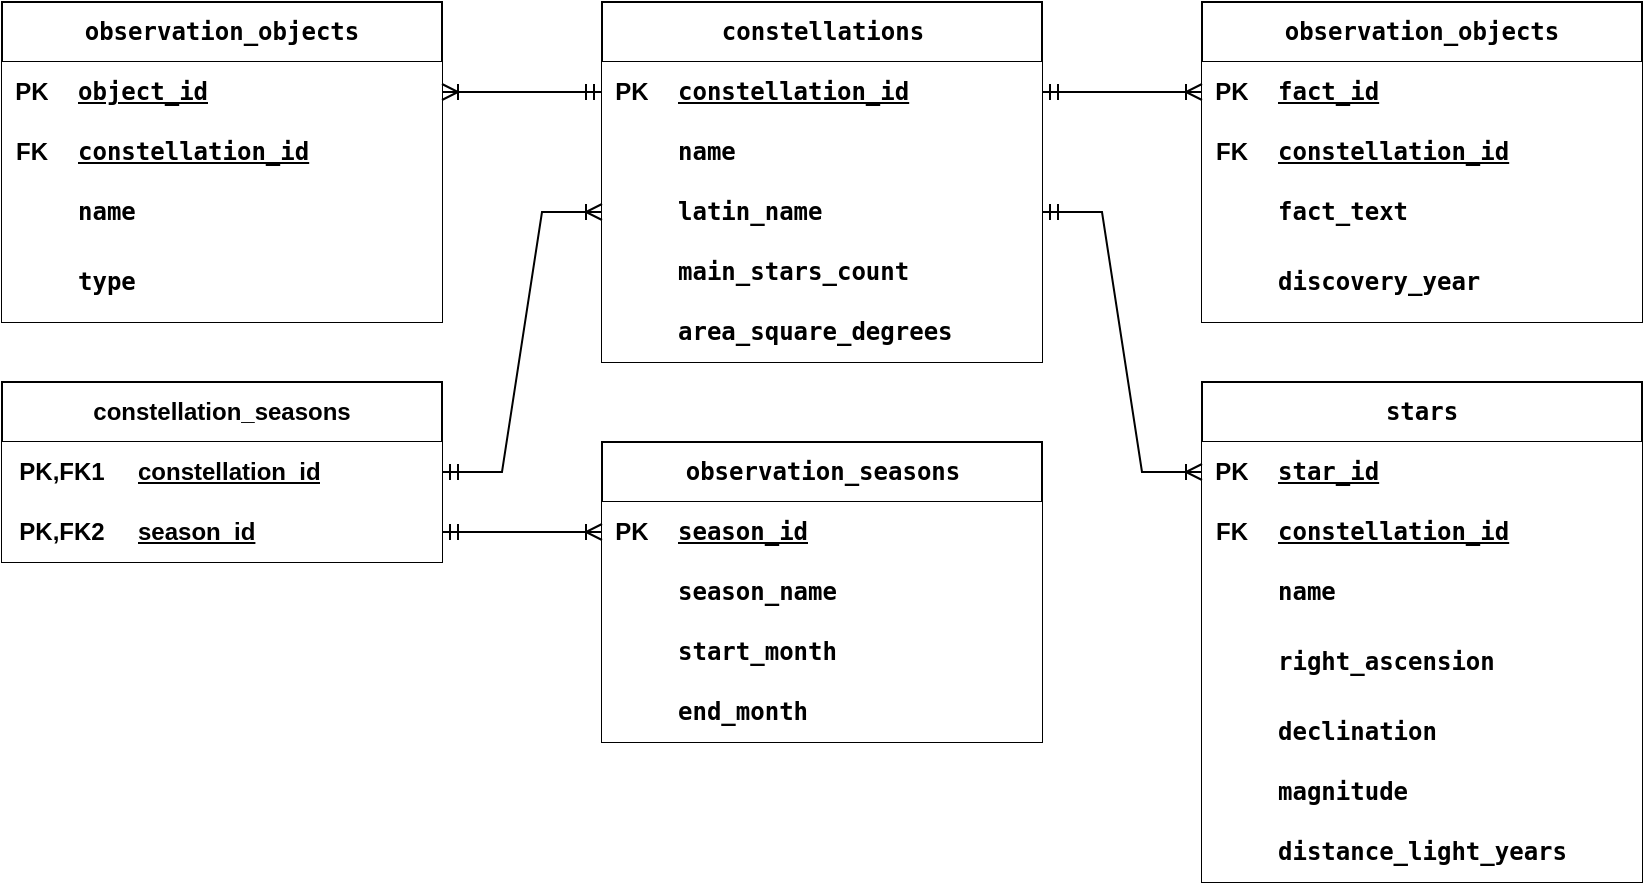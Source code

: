 <mxfile version="25.0.2">
  <diagram name="Page-1" id="e56a1550-8fbb-45ad-956c-1786394a9013">
    <mxGraphModel dx="1434" dy="838" grid="1" gridSize="10" guides="1" tooltips="1" connect="1" arrows="1" fold="1" page="1" pageScale="1" pageWidth="1100" pageHeight="850" background="none" math="0" shadow="0">
      <root>
        <mxCell id="0" />
        <mxCell id="1" parent="0" />
        <mxCell id="c5wTRQP2mwHJQOlE9AB8-1" value="&lt;code&gt;constellations&lt;/code&gt;" style="shape=table;startSize=30;container=1;collapsible=1;childLayout=tableLayout;fixedRows=1;rowLines=0;fontStyle=1;align=center;resizeLast=1;html=1;strokeWidth=1;" parent="1" vertex="1">
          <mxGeometry x="520" y="30" width="220" height="180" as="geometry">
            <mxRectangle x="460" y="390" width="70" height="30" as="alternateBounds" />
          </mxGeometry>
        </mxCell>
        <mxCell id="c5wTRQP2mwHJQOlE9AB8-2" value="" style="shape=tableRow;horizontal=0;startSize=0;swimlaneHead=0;swimlaneBody=0;fillColor=none;collapsible=0;dropTarget=0;points=[[0,0.5],[1,0.5]];portConstraint=eastwest;top=0;left=0;right=0;bottom=1;" parent="c5wTRQP2mwHJQOlE9AB8-1" vertex="1">
          <mxGeometry y="30" width="220" height="30" as="geometry" />
        </mxCell>
        <mxCell id="c5wTRQP2mwHJQOlE9AB8-3" value="PK" style="shape=partialRectangle;connectable=0;fillColor=default;top=0;left=0;bottom=0;right=0;fontStyle=1;overflow=hidden;whiteSpace=wrap;html=1;" parent="c5wTRQP2mwHJQOlE9AB8-2" vertex="1">
          <mxGeometry width="30" height="30" as="geometry">
            <mxRectangle width="30" height="30" as="alternateBounds" />
          </mxGeometry>
        </mxCell>
        <mxCell id="c5wTRQP2mwHJQOlE9AB8-4" value="&lt;strong&gt;&lt;code&gt;constellation_id&lt;/code&gt;&lt;/strong&gt;" style="shape=partialRectangle;connectable=0;fillColor=default;top=0;left=0;bottom=0;right=0;align=left;spacingLeft=6;fontStyle=5;overflow=hidden;whiteSpace=wrap;html=1;" parent="c5wTRQP2mwHJQOlE9AB8-2" vertex="1">
          <mxGeometry x="30" width="190" height="30" as="geometry">
            <mxRectangle width="190" height="30" as="alternateBounds" />
          </mxGeometry>
        </mxCell>
        <mxCell id="c5wTRQP2mwHJQOlE9AB8-5" value="" style="shape=tableRow;horizontal=0;startSize=0;swimlaneHead=0;swimlaneBody=0;fillColor=none;collapsible=0;dropTarget=0;points=[[0,0.5],[1,0.5]];portConstraint=eastwest;top=0;left=0;right=0;bottom=0;" parent="c5wTRQP2mwHJQOlE9AB8-1" vertex="1">
          <mxGeometry y="60" width="220" height="30" as="geometry" />
        </mxCell>
        <mxCell id="c5wTRQP2mwHJQOlE9AB8-6" value="" style="shape=partialRectangle;connectable=0;fillColor=default;top=0;left=0;bottom=0;right=0;editable=1;overflow=hidden;whiteSpace=wrap;html=1;" parent="c5wTRQP2mwHJQOlE9AB8-5" vertex="1">
          <mxGeometry width="30" height="30" as="geometry">
            <mxRectangle width="30" height="30" as="alternateBounds" />
          </mxGeometry>
        </mxCell>
        <mxCell id="c5wTRQP2mwHJQOlE9AB8-7" value="&lt;strong&gt;&lt;code&gt;name&lt;/code&gt;&lt;/strong&gt;" style="shape=partialRectangle;connectable=0;fillColor=default;top=0;left=0;bottom=0;right=0;align=left;spacingLeft=6;overflow=hidden;whiteSpace=wrap;html=1;" parent="c5wTRQP2mwHJQOlE9AB8-5" vertex="1">
          <mxGeometry x="30" width="190" height="30" as="geometry">
            <mxRectangle width="190" height="30" as="alternateBounds" />
          </mxGeometry>
        </mxCell>
        <mxCell id="c5wTRQP2mwHJQOlE9AB8-8" value="" style="shape=tableRow;horizontal=0;startSize=0;swimlaneHead=0;swimlaneBody=0;fillColor=none;collapsible=0;dropTarget=0;points=[[0,0.5],[1,0.5]];portConstraint=eastwest;top=0;left=0;right=0;bottom=0;" parent="c5wTRQP2mwHJQOlE9AB8-1" vertex="1">
          <mxGeometry y="90" width="220" height="30" as="geometry" />
        </mxCell>
        <mxCell id="c5wTRQP2mwHJQOlE9AB8-9" value="" style="shape=partialRectangle;connectable=0;fillColor=default;top=0;left=0;bottom=0;right=0;editable=1;overflow=hidden;whiteSpace=wrap;html=1;" parent="c5wTRQP2mwHJQOlE9AB8-8" vertex="1">
          <mxGeometry width="30" height="30" as="geometry">
            <mxRectangle width="30" height="30" as="alternateBounds" />
          </mxGeometry>
        </mxCell>
        <mxCell id="c5wTRQP2mwHJQOlE9AB8-10" value="&lt;strong&gt;&lt;code&gt;latin_name&lt;/code&gt;&lt;/strong&gt;" style="shape=partialRectangle;connectable=0;fillColor=default;top=0;left=0;bottom=0;right=0;align=left;spacingLeft=6;overflow=hidden;whiteSpace=wrap;html=1;" parent="c5wTRQP2mwHJQOlE9AB8-8" vertex="1">
          <mxGeometry x="30" width="190" height="30" as="geometry">
            <mxRectangle width="190" height="30" as="alternateBounds" />
          </mxGeometry>
        </mxCell>
        <mxCell id="c5wTRQP2mwHJQOlE9AB8-30" style="shape=tableRow;horizontal=0;startSize=0;swimlaneHead=0;swimlaneBody=0;fillColor=none;collapsible=0;dropTarget=0;points=[[0,0.5],[1,0.5]];portConstraint=eastwest;top=0;left=0;right=0;bottom=0;" parent="c5wTRQP2mwHJQOlE9AB8-1" vertex="1">
          <mxGeometry y="120" width="220" height="30" as="geometry" />
        </mxCell>
        <mxCell id="c5wTRQP2mwHJQOlE9AB8-31" style="shape=partialRectangle;connectable=0;fillColor=default;top=0;left=0;bottom=0;right=0;editable=1;overflow=hidden;whiteSpace=wrap;html=1;" parent="c5wTRQP2mwHJQOlE9AB8-30" vertex="1">
          <mxGeometry width="30" height="30" as="geometry">
            <mxRectangle width="30" height="30" as="alternateBounds" />
          </mxGeometry>
        </mxCell>
        <mxCell id="c5wTRQP2mwHJQOlE9AB8-32" value="&lt;strong&gt;&lt;code&gt;main_stars_count&lt;/code&gt;&lt;/strong&gt;" style="shape=partialRectangle;connectable=0;fillColor=default;top=0;left=0;bottom=0;right=0;align=left;spacingLeft=6;overflow=hidden;whiteSpace=wrap;html=1;" parent="c5wTRQP2mwHJQOlE9AB8-30" vertex="1">
          <mxGeometry x="30" width="190" height="30" as="geometry">
            <mxRectangle width="190" height="30" as="alternateBounds" />
          </mxGeometry>
        </mxCell>
        <mxCell id="c5wTRQP2mwHJQOlE9AB8-27" style="shape=tableRow;horizontal=0;startSize=0;swimlaneHead=0;swimlaneBody=0;fillColor=none;collapsible=0;dropTarget=0;points=[[0,0.5],[1,0.5]];portConstraint=eastwest;top=0;left=0;right=0;bottom=0;" parent="c5wTRQP2mwHJQOlE9AB8-1" vertex="1">
          <mxGeometry y="150" width="220" height="30" as="geometry" />
        </mxCell>
        <mxCell id="c5wTRQP2mwHJQOlE9AB8-28" style="shape=partialRectangle;connectable=0;fillColor=default;top=0;left=0;bottom=0;right=0;editable=1;overflow=hidden;whiteSpace=wrap;html=1;" parent="c5wTRQP2mwHJQOlE9AB8-27" vertex="1">
          <mxGeometry width="30" height="30" as="geometry">
            <mxRectangle width="30" height="30" as="alternateBounds" />
          </mxGeometry>
        </mxCell>
        <mxCell id="c5wTRQP2mwHJQOlE9AB8-29" value="&lt;strong&gt;&lt;code&gt;area_square_degrees&lt;/code&gt;&lt;/strong&gt;" style="shape=partialRectangle;connectable=0;fillColor=default;top=0;left=0;bottom=0;right=0;align=left;spacingLeft=6;overflow=hidden;whiteSpace=wrap;html=1;" parent="c5wTRQP2mwHJQOlE9AB8-27" vertex="1">
          <mxGeometry x="30" width="190" height="30" as="geometry">
            <mxRectangle width="190" height="30" as="alternateBounds" />
          </mxGeometry>
        </mxCell>
        <mxCell id="c5wTRQP2mwHJQOlE9AB8-14" value="&lt;code&gt;stars&lt;/code&gt;" style="shape=table;startSize=30;container=1;collapsible=1;childLayout=tableLayout;fixedRows=1;rowLines=0;fontStyle=1;align=center;resizeLast=1;html=1;whiteSpace=wrap;" parent="1" vertex="1">
          <mxGeometry x="820" y="220" width="220" height="250" as="geometry" />
        </mxCell>
        <mxCell id="c5wTRQP2mwHJQOlE9AB8-15" value="" style="shape=tableRow;horizontal=0;startSize=0;swimlaneHead=0;swimlaneBody=0;fillColor=none;collapsible=0;dropTarget=0;points=[[0,0.5],[1,0.5]];portConstraint=eastwest;top=0;left=0;right=0;bottom=0;html=1;" parent="c5wTRQP2mwHJQOlE9AB8-14" vertex="1">
          <mxGeometry y="30" width="220" height="30" as="geometry" />
        </mxCell>
        <mxCell id="c5wTRQP2mwHJQOlE9AB8-16" value="PK" style="shape=partialRectangle;connectable=0;fillColor=default;top=0;left=0;bottom=0;right=0;fontStyle=1;overflow=hidden;html=1;whiteSpace=wrap;" parent="c5wTRQP2mwHJQOlE9AB8-15" vertex="1">
          <mxGeometry width="30" height="30" as="geometry">
            <mxRectangle width="30" height="30" as="alternateBounds" />
          </mxGeometry>
        </mxCell>
        <mxCell id="c5wTRQP2mwHJQOlE9AB8-17" value="&lt;strong&gt;&lt;code&gt;star_id&lt;/code&gt;&lt;/strong&gt;" style="shape=partialRectangle;connectable=0;fillColor=default;top=0;left=0;bottom=0;right=0;align=left;spacingLeft=6;fontStyle=5;overflow=hidden;html=1;whiteSpace=wrap;" parent="c5wTRQP2mwHJQOlE9AB8-15" vertex="1">
          <mxGeometry x="30" width="190" height="30" as="geometry">
            <mxRectangle width="190" height="30" as="alternateBounds" />
          </mxGeometry>
        </mxCell>
        <mxCell id="c5wTRQP2mwHJQOlE9AB8-18" value="" style="shape=tableRow;horizontal=0;startSize=0;swimlaneHead=0;swimlaneBody=0;fillColor=none;collapsible=0;dropTarget=0;points=[[0,0.5],[1,0.5]];portConstraint=eastwest;top=0;left=0;right=0;bottom=1;html=1;" parent="c5wTRQP2mwHJQOlE9AB8-14" vertex="1">
          <mxGeometry y="60" width="220" height="30" as="geometry" />
        </mxCell>
        <mxCell id="c5wTRQP2mwHJQOlE9AB8-19" value="FK" style="shape=partialRectangle;connectable=0;fillColor=default;top=0;left=0;bottom=0;right=0;fontStyle=1;overflow=hidden;html=1;whiteSpace=wrap;" parent="c5wTRQP2mwHJQOlE9AB8-18" vertex="1">
          <mxGeometry width="30" height="30" as="geometry">
            <mxRectangle width="30" height="30" as="alternateBounds" />
          </mxGeometry>
        </mxCell>
        <mxCell id="c5wTRQP2mwHJQOlE9AB8-20" value="&lt;strong&gt;&lt;code&gt;constellation_id&lt;/code&gt;&lt;/strong&gt;" style="shape=partialRectangle;connectable=0;fillColor=default;top=0;left=0;bottom=0;right=0;align=left;spacingLeft=6;fontStyle=5;overflow=hidden;html=1;whiteSpace=wrap;" parent="c5wTRQP2mwHJQOlE9AB8-18" vertex="1">
          <mxGeometry x="30" width="190" height="30" as="geometry">
            <mxRectangle width="190" height="30" as="alternateBounds" />
          </mxGeometry>
        </mxCell>
        <mxCell id="c5wTRQP2mwHJQOlE9AB8-21" value="" style="shape=tableRow;horizontal=0;startSize=0;swimlaneHead=0;swimlaneBody=0;fillColor=none;collapsible=0;dropTarget=0;points=[[0,0.5],[1,0.5]];portConstraint=eastwest;top=0;left=0;right=0;bottom=0;html=1;" parent="c5wTRQP2mwHJQOlE9AB8-14" vertex="1">
          <mxGeometry y="90" width="220" height="30" as="geometry" />
        </mxCell>
        <mxCell id="c5wTRQP2mwHJQOlE9AB8-22" value="" style="shape=partialRectangle;connectable=0;fillColor=default;top=0;left=0;bottom=0;right=0;editable=1;overflow=hidden;html=1;whiteSpace=wrap;" parent="c5wTRQP2mwHJQOlE9AB8-21" vertex="1">
          <mxGeometry width="30" height="30" as="geometry">
            <mxRectangle width="30" height="30" as="alternateBounds" />
          </mxGeometry>
        </mxCell>
        <mxCell id="c5wTRQP2mwHJQOlE9AB8-23" value="&lt;strong&gt;&lt;code&gt;name&lt;/code&gt;&lt;/strong&gt;" style="shape=partialRectangle;connectable=0;fillColor=default;top=0;left=0;bottom=0;right=0;align=left;spacingLeft=6;overflow=hidden;html=1;whiteSpace=wrap;" parent="c5wTRQP2mwHJQOlE9AB8-21" vertex="1">
          <mxGeometry x="30" width="190" height="30" as="geometry">
            <mxRectangle width="190" height="30" as="alternateBounds" />
          </mxGeometry>
        </mxCell>
        <mxCell id="c5wTRQP2mwHJQOlE9AB8-24" value="" style="shape=tableRow;horizontal=0;startSize=0;swimlaneHead=0;swimlaneBody=0;fillColor=none;collapsible=0;dropTarget=0;points=[[0,0.5],[1,0.5]];portConstraint=eastwest;top=0;left=0;right=0;bottom=0;html=1;" parent="c5wTRQP2mwHJQOlE9AB8-14" vertex="1">
          <mxGeometry y="120" width="220" height="40" as="geometry" />
        </mxCell>
        <mxCell id="c5wTRQP2mwHJQOlE9AB8-25" value="" style="shape=partialRectangle;connectable=0;fillColor=default;top=0;left=0;bottom=0;right=0;editable=1;overflow=hidden;html=1;whiteSpace=wrap;" parent="c5wTRQP2mwHJQOlE9AB8-24" vertex="1">
          <mxGeometry width="30" height="40" as="geometry">
            <mxRectangle width="30" height="40" as="alternateBounds" />
          </mxGeometry>
        </mxCell>
        <mxCell id="c5wTRQP2mwHJQOlE9AB8-26" value="&lt;strong&gt;&lt;code&gt;right_ascension&lt;/code&gt;&lt;/strong&gt;" style="shape=partialRectangle;connectable=0;fillColor=default;top=0;left=0;bottom=0;right=0;align=left;spacingLeft=6;overflow=hidden;html=1;whiteSpace=wrap;" parent="c5wTRQP2mwHJQOlE9AB8-24" vertex="1">
          <mxGeometry x="30" width="190" height="40" as="geometry">
            <mxRectangle width="190" height="40" as="alternateBounds" />
          </mxGeometry>
        </mxCell>
        <mxCell id="c5wTRQP2mwHJQOlE9AB8-61" style="shape=tableRow;horizontal=0;startSize=0;swimlaneHead=0;swimlaneBody=0;fillColor=none;collapsible=0;dropTarget=0;points=[[0,0.5],[1,0.5]];portConstraint=eastwest;top=0;left=0;right=0;bottom=0;html=1;" parent="c5wTRQP2mwHJQOlE9AB8-14" vertex="1">
          <mxGeometry y="160" width="220" height="30" as="geometry" />
        </mxCell>
        <mxCell id="c5wTRQP2mwHJQOlE9AB8-62" style="shape=partialRectangle;connectable=0;fillColor=default;top=0;left=0;bottom=0;right=0;editable=1;overflow=hidden;html=1;whiteSpace=wrap;" parent="c5wTRQP2mwHJQOlE9AB8-61" vertex="1">
          <mxGeometry width="30" height="30" as="geometry">
            <mxRectangle width="30" height="30" as="alternateBounds" />
          </mxGeometry>
        </mxCell>
        <mxCell id="c5wTRQP2mwHJQOlE9AB8-63" value="&lt;strong&gt;&lt;code&gt;declination&lt;/code&gt;&lt;/strong&gt;" style="shape=partialRectangle;connectable=0;fillColor=default;top=0;left=0;bottom=0;right=0;align=left;spacingLeft=6;overflow=hidden;html=1;whiteSpace=wrap;" parent="c5wTRQP2mwHJQOlE9AB8-61" vertex="1">
          <mxGeometry x="30" width="190" height="30" as="geometry">
            <mxRectangle width="190" height="30" as="alternateBounds" />
          </mxGeometry>
        </mxCell>
        <mxCell id="c5wTRQP2mwHJQOlE9AB8-58" style="shape=tableRow;horizontal=0;startSize=0;swimlaneHead=0;swimlaneBody=0;fillColor=none;collapsible=0;dropTarget=0;points=[[0,0.5],[1,0.5]];portConstraint=eastwest;top=0;left=0;right=0;bottom=0;html=1;" parent="c5wTRQP2mwHJQOlE9AB8-14" vertex="1">
          <mxGeometry y="190" width="220" height="30" as="geometry" />
        </mxCell>
        <mxCell id="c5wTRQP2mwHJQOlE9AB8-59" style="shape=partialRectangle;connectable=0;fillColor=default;top=0;left=0;bottom=0;right=0;editable=1;overflow=hidden;html=1;whiteSpace=wrap;" parent="c5wTRQP2mwHJQOlE9AB8-58" vertex="1">
          <mxGeometry width="30" height="30" as="geometry">
            <mxRectangle width="30" height="30" as="alternateBounds" />
          </mxGeometry>
        </mxCell>
        <mxCell id="c5wTRQP2mwHJQOlE9AB8-60" value="&lt;strong&gt;&lt;code&gt;magnitude&lt;/code&gt;&lt;/strong&gt;" style="shape=partialRectangle;connectable=0;fillColor=default;top=0;left=0;bottom=0;right=0;align=left;spacingLeft=6;overflow=hidden;html=1;whiteSpace=wrap;" parent="c5wTRQP2mwHJQOlE9AB8-58" vertex="1">
          <mxGeometry x="30" width="190" height="30" as="geometry">
            <mxRectangle width="190" height="30" as="alternateBounds" />
          </mxGeometry>
        </mxCell>
        <mxCell id="c5wTRQP2mwHJQOlE9AB8-55" style="shape=tableRow;horizontal=0;startSize=0;swimlaneHead=0;swimlaneBody=0;fillColor=none;collapsible=0;dropTarget=0;points=[[0,0.5],[1,0.5]];portConstraint=eastwest;top=0;left=0;right=0;bottom=0;html=1;" parent="c5wTRQP2mwHJQOlE9AB8-14" vertex="1">
          <mxGeometry y="220" width="220" height="30" as="geometry" />
        </mxCell>
        <mxCell id="c5wTRQP2mwHJQOlE9AB8-56" style="shape=partialRectangle;connectable=0;fillColor=default;top=0;left=0;bottom=0;right=0;editable=1;overflow=hidden;html=1;whiteSpace=wrap;" parent="c5wTRQP2mwHJQOlE9AB8-55" vertex="1">
          <mxGeometry width="30" height="30" as="geometry">
            <mxRectangle width="30" height="30" as="alternateBounds" />
          </mxGeometry>
        </mxCell>
        <mxCell id="c5wTRQP2mwHJQOlE9AB8-57" value="&lt;strong&gt;&lt;code&gt;distance_light_years&lt;/code&gt;&lt;/strong&gt;" style="shape=partialRectangle;connectable=0;fillColor=default;top=0;left=0;bottom=0;right=0;align=left;spacingLeft=6;overflow=hidden;html=1;whiteSpace=wrap;" parent="c5wTRQP2mwHJQOlE9AB8-55" vertex="1">
          <mxGeometry x="30" width="190" height="30" as="geometry">
            <mxRectangle width="190" height="30" as="alternateBounds" />
          </mxGeometry>
        </mxCell>
        <mxCell id="c5wTRQP2mwHJQOlE9AB8-64" value="&lt;code&gt;observation_objects&lt;/code&gt;" style="shape=table;startSize=30;container=1;collapsible=1;childLayout=tableLayout;fixedRows=1;rowLines=0;fontStyle=1;align=center;resizeLast=1;html=1;whiteSpace=wrap;" parent="1" vertex="1">
          <mxGeometry x="220" y="30" width="220" height="160" as="geometry" />
        </mxCell>
        <mxCell id="c5wTRQP2mwHJQOlE9AB8-65" value="" style="shape=tableRow;horizontal=0;startSize=0;swimlaneHead=0;swimlaneBody=0;fillColor=none;collapsible=0;dropTarget=0;points=[[0,0.5],[1,0.5]];portConstraint=eastwest;top=0;left=0;right=0;bottom=0;html=1;" parent="c5wTRQP2mwHJQOlE9AB8-64" vertex="1">
          <mxGeometry y="30" width="220" height="30" as="geometry" />
        </mxCell>
        <mxCell id="c5wTRQP2mwHJQOlE9AB8-66" value="PK" style="shape=partialRectangle;connectable=0;fillColor=default;top=0;left=0;bottom=0;right=0;fontStyle=1;overflow=hidden;html=1;whiteSpace=wrap;" parent="c5wTRQP2mwHJQOlE9AB8-65" vertex="1">
          <mxGeometry width="30" height="30" as="geometry">
            <mxRectangle width="30" height="30" as="alternateBounds" />
          </mxGeometry>
        </mxCell>
        <mxCell id="c5wTRQP2mwHJQOlE9AB8-67" value="&lt;strong&gt;&lt;code&gt;object_id&lt;/code&gt;&lt;/strong&gt;" style="shape=partialRectangle;connectable=0;fillColor=default;top=0;left=0;bottom=0;right=0;align=left;spacingLeft=6;fontStyle=5;overflow=hidden;html=1;whiteSpace=wrap;" parent="c5wTRQP2mwHJQOlE9AB8-65" vertex="1">
          <mxGeometry x="30" width="190" height="30" as="geometry">
            <mxRectangle width="190" height="30" as="alternateBounds" />
          </mxGeometry>
        </mxCell>
        <mxCell id="c5wTRQP2mwHJQOlE9AB8-68" value="" style="shape=tableRow;horizontal=0;startSize=0;swimlaneHead=0;swimlaneBody=0;fillColor=none;collapsible=0;dropTarget=0;points=[[0,0.5],[1,0.5]];portConstraint=eastwest;top=0;left=0;right=0;bottom=1;html=1;" parent="c5wTRQP2mwHJQOlE9AB8-64" vertex="1">
          <mxGeometry y="60" width="220" height="30" as="geometry" />
        </mxCell>
        <mxCell id="c5wTRQP2mwHJQOlE9AB8-69" value="FK" style="shape=partialRectangle;connectable=0;fillColor=default;top=0;left=0;bottom=0;right=0;fontStyle=1;overflow=hidden;html=1;whiteSpace=wrap;" parent="c5wTRQP2mwHJQOlE9AB8-68" vertex="1">
          <mxGeometry width="30" height="30" as="geometry">
            <mxRectangle width="30" height="30" as="alternateBounds" />
          </mxGeometry>
        </mxCell>
        <mxCell id="c5wTRQP2mwHJQOlE9AB8-70" value="&lt;strong&gt;&lt;code&gt;constellation_id&lt;/code&gt;&lt;/strong&gt;" style="shape=partialRectangle;connectable=0;fillColor=default;top=0;left=0;bottom=0;right=0;align=left;spacingLeft=6;fontStyle=5;overflow=hidden;html=1;whiteSpace=wrap;" parent="c5wTRQP2mwHJQOlE9AB8-68" vertex="1">
          <mxGeometry x="30" width="190" height="30" as="geometry">
            <mxRectangle width="190" height="30" as="alternateBounds" />
          </mxGeometry>
        </mxCell>
        <mxCell id="c5wTRQP2mwHJQOlE9AB8-71" value="" style="shape=tableRow;horizontal=0;startSize=0;swimlaneHead=0;swimlaneBody=0;fillColor=none;collapsible=0;dropTarget=0;points=[[0,0.5],[1,0.5]];portConstraint=eastwest;top=0;left=0;right=0;bottom=0;html=1;" parent="c5wTRQP2mwHJQOlE9AB8-64" vertex="1">
          <mxGeometry y="90" width="220" height="30" as="geometry" />
        </mxCell>
        <mxCell id="c5wTRQP2mwHJQOlE9AB8-72" value="" style="shape=partialRectangle;connectable=0;fillColor=default;top=0;left=0;bottom=0;right=0;editable=1;overflow=hidden;html=1;whiteSpace=wrap;" parent="c5wTRQP2mwHJQOlE9AB8-71" vertex="1">
          <mxGeometry width="30" height="30" as="geometry">
            <mxRectangle width="30" height="30" as="alternateBounds" />
          </mxGeometry>
        </mxCell>
        <mxCell id="c5wTRQP2mwHJQOlE9AB8-73" value="&lt;strong&gt;&lt;code&gt;name&lt;/code&gt;&lt;/strong&gt;" style="shape=partialRectangle;connectable=0;fillColor=default;top=0;left=0;bottom=0;right=0;align=left;spacingLeft=6;overflow=hidden;html=1;whiteSpace=wrap;" parent="c5wTRQP2mwHJQOlE9AB8-71" vertex="1">
          <mxGeometry x="30" width="190" height="30" as="geometry">
            <mxRectangle width="190" height="30" as="alternateBounds" />
          </mxGeometry>
        </mxCell>
        <mxCell id="c5wTRQP2mwHJQOlE9AB8-74" value="" style="shape=tableRow;horizontal=0;startSize=0;swimlaneHead=0;swimlaneBody=0;fillColor=none;collapsible=0;dropTarget=0;points=[[0,0.5],[1,0.5]];portConstraint=eastwest;top=0;left=0;right=0;bottom=0;html=1;" parent="c5wTRQP2mwHJQOlE9AB8-64" vertex="1">
          <mxGeometry y="120" width="220" height="40" as="geometry" />
        </mxCell>
        <mxCell id="c5wTRQP2mwHJQOlE9AB8-75" value="" style="shape=partialRectangle;connectable=0;fillColor=default;top=0;left=0;bottom=0;right=0;editable=1;overflow=hidden;html=1;whiteSpace=wrap;" parent="c5wTRQP2mwHJQOlE9AB8-74" vertex="1">
          <mxGeometry width="30" height="40" as="geometry">
            <mxRectangle width="30" height="40" as="alternateBounds" />
          </mxGeometry>
        </mxCell>
        <mxCell id="c5wTRQP2mwHJQOlE9AB8-76" value="&lt;strong&gt;&lt;code&gt;type&lt;/code&gt;&lt;/strong&gt;" style="shape=partialRectangle;connectable=0;fillColor=default;top=0;left=0;bottom=0;right=0;align=left;spacingLeft=6;overflow=hidden;html=1;whiteSpace=wrap;" parent="c5wTRQP2mwHJQOlE9AB8-74" vertex="1">
          <mxGeometry x="30" width="190" height="40" as="geometry">
            <mxRectangle width="190" height="40" as="alternateBounds" />
          </mxGeometry>
        </mxCell>
        <mxCell id="c5wTRQP2mwHJQOlE9AB8-99" value="&lt;code&gt;observation_seasons&lt;/code&gt;" style="shape=table;startSize=30;container=1;collapsible=1;childLayout=tableLayout;fixedRows=1;rowLines=0;fontStyle=1;align=center;resizeLast=1;html=1;fillColor=default;" parent="1" vertex="1">
          <mxGeometry x="520" y="250" width="220" height="150" as="geometry">
            <mxRectangle x="460" y="390" width="70" height="30" as="alternateBounds" />
          </mxGeometry>
        </mxCell>
        <mxCell id="c5wTRQP2mwHJQOlE9AB8-100" value="" style="shape=tableRow;horizontal=0;startSize=0;swimlaneHead=0;swimlaneBody=0;fillColor=none;collapsible=0;dropTarget=0;points=[[0,0.5],[1,0.5]];portConstraint=eastwest;top=0;left=0;right=0;bottom=1;" parent="c5wTRQP2mwHJQOlE9AB8-99" vertex="1">
          <mxGeometry y="30" width="220" height="30" as="geometry" />
        </mxCell>
        <mxCell id="c5wTRQP2mwHJQOlE9AB8-101" value="PK" style="shape=partialRectangle;connectable=0;fillColor=default;top=0;left=0;bottom=0;right=0;fontStyle=1;overflow=hidden;whiteSpace=wrap;html=1;" parent="c5wTRQP2mwHJQOlE9AB8-100" vertex="1">
          <mxGeometry width="30" height="30" as="geometry">
            <mxRectangle width="30" height="30" as="alternateBounds" />
          </mxGeometry>
        </mxCell>
        <mxCell id="c5wTRQP2mwHJQOlE9AB8-102" value="&lt;strong&gt;&lt;code&gt;season_id&lt;/code&gt;&lt;/strong&gt;" style="shape=partialRectangle;connectable=0;fillColor=default;top=0;left=0;bottom=0;right=0;align=left;spacingLeft=6;fontStyle=5;overflow=hidden;whiteSpace=wrap;html=1;" parent="c5wTRQP2mwHJQOlE9AB8-100" vertex="1">
          <mxGeometry x="30" width="190" height="30" as="geometry">
            <mxRectangle width="190" height="30" as="alternateBounds" />
          </mxGeometry>
        </mxCell>
        <mxCell id="c5wTRQP2mwHJQOlE9AB8-103" value="" style="shape=tableRow;horizontal=0;startSize=0;swimlaneHead=0;swimlaneBody=0;fillColor=none;collapsible=0;dropTarget=0;points=[[0,0.5],[1,0.5]];portConstraint=eastwest;top=0;left=0;right=0;bottom=0;" parent="c5wTRQP2mwHJQOlE9AB8-99" vertex="1">
          <mxGeometry y="60" width="220" height="30" as="geometry" />
        </mxCell>
        <mxCell id="c5wTRQP2mwHJQOlE9AB8-104" value="" style="shape=partialRectangle;connectable=0;fillColor=default;top=0;left=0;bottom=0;right=0;editable=1;overflow=hidden;whiteSpace=wrap;html=1;" parent="c5wTRQP2mwHJQOlE9AB8-103" vertex="1">
          <mxGeometry width="30" height="30" as="geometry">
            <mxRectangle width="30" height="30" as="alternateBounds" />
          </mxGeometry>
        </mxCell>
        <mxCell id="c5wTRQP2mwHJQOlE9AB8-105" value="&lt;strong&gt;&lt;code&gt;season_name&lt;/code&gt;&lt;/strong&gt;" style="shape=partialRectangle;connectable=0;fillColor=default;top=0;left=0;bottom=0;right=0;align=left;spacingLeft=6;overflow=hidden;whiteSpace=wrap;html=1;" parent="c5wTRQP2mwHJQOlE9AB8-103" vertex="1">
          <mxGeometry x="30" width="190" height="30" as="geometry">
            <mxRectangle width="190" height="30" as="alternateBounds" />
          </mxGeometry>
        </mxCell>
        <mxCell id="c5wTRQP2mwHJQOlE9AB8-106" value="" style="shape=tableRow;horizontal=0;startSize=0;swimlaneHead=0;swimlaneBody=0;fillColor=none;collapsible=0;dropTarget=0;points=[[0,0.5],[1,0.5]];portConstraint=eastwest;top=0;left=0;right=0;bottom=0;" parent="c5wTRQP2mwHJQOlE9AB8-99" vertex="1">
          <mxGeometry y="90" width="220" height="30" as="geometry" />
        </mxCell>
        <mxCell id="c5wTRQP2mwHJQOlE9AB8-107" value="" style="shape=partialRectangle;connectable=0;fillColor=default;top=0;left=0;bottom=0;right=0;editable=1;overflow=hidden;whiteSpace=wrap;html=1;" parent="c5wTRQP2mwHJQOlE9AB8-106" vertex="1">
          <mxGeometry width="30" height="30" as="geometry">
            <mxRectangle width="30" height="30" as="alternateBounds" />
          </mxGeometry>
        </mxCell>
        <mxCell id="c5wTRQP2mwHJQOlE9AB8-108" value="&lt;strong&gt;&lt;code&gt;start_month&lt;/code&gt;&lt;/strong&gt;" style="shape=partialRectangle;connectable=0;fillColor=default;top=0;left=0;bottom=0;right=0;align=left;spacingLeft=6;overflow=hidden;whiteSpace=wrap;html=1;" parent="c5wTRQP2mwHJQOlE9AB8-106" vertex="1">
          <mxGeometry x="30" width="190" height="30" as="geometry">
            <mxRectangle width="190" height="30" as="alternateBounds" />
          </mxGeometry>
        </mxCell>
        <mxCell id="c5wTRQP2mwHJQOlE9AB8-109" style="shape=tableRow;horizontal=0;startSize=0;swimlaneHead=0;swimlaneBody=0;fillColor=none;collapsible=0;dropTarget=0;points=[[0,0.5],[1,0.5]];portConstraint=eastwest;top=0;left=0;right=0;bottom=0;" parent="c5wTRQP2mwHJQOlE9AB8-99" vertex="1">
          <mxGeometry y="120" width="220" height="30" as="geometry" />
        </mxCell>
        <mxCell id="c5wTRQP2mwHJQOlE9AB8-110" style="shape=partialRectangle;connectable=0;fillColor=default;top=0;left=0;bottom=0;right=0;editable=1;overflow=hidden;whiteSpace=wrap;html=1;" parent="c5wTRQP2mwHJQOlE9AB8-109" vertex="1">
          <mxGeometry width="30" height="30" as="geometry">
            <mxRectangle width="30" height="30" as="alternateBounds" />
          </mxGeometry>
        </mxCell>
        <mxCell id="c5wTRQP2mwHJQOlE9AB8-111" value="&lt;strong&gt;&lt;code&gt;end_month&lt;/code&gt;&lt;/strong&gt;" style="shape=partialRectangle;connectable=0;fillColor=default;top=0;left=0;bottom=0;right=0;align=left;spacingLeft=6;overflow=hidden;whiteSpace=wrap;html=1;" parent="c5wTRQP2mwHJQOlE9AB8-109" vertex="1">
          <mxGeometry x="30" width="190" height="30" as="geometry">
            <mxRectangle width="190" height="30" as="alternateBounds" />
          </mxGeometry>
        </mxCell>
        <mxCell id="c5wTRQP2mwHJQOlE9AB8-115" value="constellation_seasons" style="shape=table;startSize=30;container=1;collapsible=1;childLayout=tableLayout;fixedRows=1;rowLines=0;fontStyle=1;align=center;resizeLast=1;html=1;whiteSpace=wrap;" parent="1" vertex="1">
          <mxGeometry x="220" y="220" width="220" height="90" as="geometry" />
        </mxCell>
        <mxCell id="c5wTRQP2mwHJQOlE9AB8-116" value="" style="shape=tableRow;horizontal=0;startSize=0;swimlaneHead=0;swimlaneBody=0;fillColor=none;collapsible=0;dropTarget=0;points=[[0,0.5],[1,0.5]];portConstraint=eastwest;top=0;left=0;right=0;bottom=0;html=1;" parent="c5wTRQP2mwHJQOlE9AB8-115" vertex="1">
          <mxGeometry y="30" width="220" height="30" as="geometry" />
        </mxCell>
        <mxCell id="c5wTRQP2mwHJQOlE9AB8-117" value="PK,FK1" style="shape=partialRectangle;connectable=0;fillColor=default;top=0;left=0;bottom=0;right=0;fontStyle=1;overflow=hidden;html=1;whiteSpace=wrap;" parent="c5wTRQP2mwHJQOlE9AB8-116" vertex="1">
          <mxGeometry width="60" height="30" as="geometry">
            <mxRectangle width="60" height="30" as="alternateBounds" />
          </mxGeometry>
        </mxCell>
        <mxCell id="c5wTRQP2mwHJQOlE9AB8-118" value="constellation_id" style="shape=partialRectangle;connectable=0;fillColor=default;top=0;left=0;bottom=0;right=0;align=left;spacingLeft=6;fontStyle=5;overflow=hidden;html=1;whiteSpace=wrap;" parent="c5wTRQP2mwHJQOlE9AB8-116" vertex="1">
          <mxGeometry x="60" width="160" height="30" as="geometry">
            <mxRectangle width="160" height="30" as="alternateBounds" />
          </mxGeometry>
        </mxCell>
        <mxCell id="c5wTRQP2mwHJQOlE9AB8-119" value="" style="shape=tableRow;horizontal=0;startSize=0;swimlaneHead=0;swimlaneBody=0;fillColor=none;collapsible=0;dropTarget=0;points=[[0,0.5],[1,0.5]];portConstraint=eastwest;top=0;left=0;right=0;bottom=1;html=1;" parent="c5wTRQP2mwHJQOlE9AB8-115" vertex="1">
          <mxGeometry y="60" width="220" height="30" as="geometry" />
        </mxCell>
        <mxCell id="c5wTRQP2mwHJQOlE9AB8-120" value="PK,FK2" style="shape=partialRectangle;connectable=0;fillColor=default;top=0;left=0;bottom=0;right=0;fontStyle=1;overflow=hidden;html=1;whiteSpace=wrap;" parent="c5wTRQP2mwHJQOlE9AB8-119" vertex="1">
          <mxGeometry width="60" height="30" as="geometry">
            <mxRectangle width="60" height="30" as="alternateBounds" />
          </mxGeometry>
        </mxCell>
        <mxCell id="c5wTRQP2mwHJQOlE9AB8-121" value="season_id" style="shape=partialRectangle;connectable=0;fillColor=default;top=0;left=0;bottom=0;right=0;align=left;spacingLeft=6;fontStyle=5;overflow=hidden;html=1;whiteSpace=wrap;" parent="c5wTRQP2mwHJQOlE9AB8-119" vertex="1">
          <mxGeometry x="60" width="160" height="30" as="geometry">
            <mxRectangle width="160" height="30" as="alternateBounds" />
          </mxGeometry>
        </mxCell>
        <mxCell id="c5wTRQP2mwHJQOlE9AB8-141" value="&lt;code&gt;observation_objects&lt;/code&gt;" style="shape=table;startSize=30;container=1;collapsible=1;childLayout=tableLayout;fixedRows=1;rowLines=0;fontStyle=1;align=center;resizeLast=1;html=1;whiteSpace=wrap;" parent="1" vertex="1">
          <mxGeometry x="820" y="30" width="220" height="160" as="geometry" />
        </mxCell>
        <mxCell id="c5wTRQP2mwHJQOlE9AB8-142" value="" style="shape=tableRow;horizontal=0;startSize=0;swimlaneHead=0;swimlaneBody=0;fillColor=none;collapsible=0;dropTarget=0;points=[[0,0.5],[1,0.5]];portConstraint=eastwest;top=0;left=0;right=0;bottom=0;html=1;" parent="c5wTRQP2mwHJQOlE9AB8-141" vertex="1">
          <mxGeometry y="30" width="220" height="30" as="geometry" />
        </mxCell>
        <mxCell id="c5wTRQP2mwHJQOlE9AB8-143" value="PK" style="shape=partialRectangle;connectable=0;fillColor=default;top=0;left=0;bottom=0;right=0;fontStyle=1;overflow=hidden;html=1;whiteSpace=wrap;" parent="c5wTRQP2mwHJQOlE9AB8-142" vertex="1">
          <mxGeometry width="30" height="30" as="geometry">
            <mxRectangle width="30" height="30" as="alternateBounds" />
          </mxGeometry>
        </mxCell>
        <mxCell id="c5wTRQP2mwHJQOlE9AB8-144" value="&lt;strong&gt;&lt;code&gt;fact_id&lt;/code&gt;&lt;/strong&gt;" style="shape=partialRectangle;connectable=0;fillColor=default;top=0;left=0;bottom=0;right=0;align=left;spacingLeft=6;fontStyle=5;overflow=hidden;html=1;whiteSpace=wrap;" parent="c5wTRQP2mwHJQOlE9AB8-142" vertex="1">
          <mxGeometry x="30" width="190" height="30" as="geometry">
            <mxRectangle width="190" height="30" as="alternateBounds" />
          </mxGeometry>
        </mxCell>
        <mxCell id="c5wTRQP2mwHJQOlE9AB8-145" value="" style="shape=tableRow;horizontal=0;startSize=0;swimlaneHead=0;swimlaneBody=0;fillColor=none;collapsible=0;dropTarget=0;points=[[0,0.5],[1,0.5]];portConstraint=eastwest;top=0;left=0;right=0;bottom=1;html=1;" parent="c5wTRQP2mwHJQOlE9AB8-141" vertex="1">
          <mxGeometry y="60" width="220" height="30" as="geometry" />
        </mxCell>
        <mxCell id="c5wTRQP2mwHJQOlE9AB8-146" value="FK" style="shape=partialRectangle;connectable=0;fillColor=default;top=0;left=0;bottom=0;right=0;fontStyle=1;overflow=hidden;html=1;whiteSpace=wrap;" parent="c5wTRQP2mwHJQOlE9AB8-145" vertex="1">
          <mxGeometry width="30" height="30" as="geometry">
            <mxRectangle width="30" height="30" as="alternateBounds" />
          </mxGeometry>
        </mxCell>
        <mxCell id="c5wTRQP2mwHJQOlE9AB8-147" value="&lt;strong&gt;&lt;code&gt;constellation_id&lt;/code&gt;&lt;/strong&gt;" style="shape=partialRectangle;connectable=0;fillColor=default;top=0;left=0;bottom=0;right=0;align=left;spacingLeft=6;fontStyle=5;overflow=hidden;html=1;whiteSpace=wrap;" parent="c5wTRQP2mwHJQOlE9AB8-145" vertex="1">
          <mxGeometry x="30" width="190" height="30" as="geometry">
            <mxRectangle width="190" height="30" as="alternateBounds" />
          </mxGeometry>
        </mxCell>
        <mxCell id="c5wTRQP2mwHJQOlE9AB8-148" value="" style="shape=tableRow;horizontal=0;startSize=0;swimlaneHead=0;swimlaneBody=0;fillColor=none;collapsible=0;dropTarget=0;points=[[0,0.5],[1,0.5]];portConstraint=eastwest;top=0;left=0;right=0;bottom=0;html=1;" parent="c5wTRQP2mwHJQOlE9AB8-141" vertex="1">
          <mxGeometry y="90" width="220" height="30" as="geometry" />
        </mxCell>
        <mxCell id="c5wTRQP2mwHJQOlE9AB8-149" value="" style="shape=partialRectangle;connectable=0;fillColor=default;top=0;left=0;bottom=0;right=0;editable=1;overflow=hidden;html=1;whiteSpace=wrap;" parent="c5wTRQP2mwHJQOlE9AB8-148" vertex="1">
          <mxGeometry width="30" height="30" as="geometry">
            <mxRectangle width="30" height="30" as="alternateBounds" />
          </mxGeometry>
        </mxCell>
        <mxCell id="c5wTRQP2mwHJQOlE9AB8-150" value="&lt;strong&gt;&lt;code&gt;fact_text&lt;/code&gt;&lt;/strong&gt;" style="shape=partialRectangle;connectable=0;fillColor=default;top=0;left=0;bottom=0;right=0;align=left;spacingLeft=6;overflow=hidden;html=1;whiteSpace=wrap;" parent="c5wTRQP2mwHJQOlE9AB8-148" vertex="1">
          <mxGeometry x="30" width="190" height="30" as="geometry">
            <mxRectangle width="190" height="30" as="alternateBounds" />
          </mxGeometry>
        </mxCell>
        <mxCell id="c5wTRQP2mwHJQOlE9AB8-151" value="" style="shape=tableRow;horizontal=0;startSize=0;swimlaneHead=0;swimlaneBody=0;fillColor=none;collapsible=0;dropTarget=0;points=[[0,0.5],[1,0.5]];portConstraint=eastwest;top=0;left=0;right=0;bottom=0;html=1;" parent="c5wTRQP2mwHJQOlE9AB8-141" vertex="1">
          <mxGeometry y="120" width="220" height="40" as="geometry" />
        </mxCell>
        <mxCell id="c5wTRQP2mwHJQOlE9AB8-152" value="" style="shape=partialRectangle;connectable=0;fillColor=default;top=0;left=0;bottom=0;right=0;editable=1;overflow=hidden;html=1;whiteSpace=wrap;" parent="c5wTRQP2mwHJQOlE9AB8-151" vertex="1">
          <mxGeometry width="30" height="40" as="geometry">
            <mxRectangle width="30" height="40" as="alternateBounds" />
          </mxGeometry>
        </mxCell>
        <mxCell id="c5wTRQP2mwHJQOlE9AB8-153" value="&lt;strong&gt;&lt;code&gt;discovery_year&lt;/code&gt;&lt;/strong&gt;" style="shape=partialRectangle;connectable=0;fillColor=default;top=0;left=0;bottom=0;right=0;align=left;spacingLeft=6;overflow=hidden;html=1;whiteSpace=wrap;" parent="c5wTRQP2mwHJQOlE9AB8-151" vertex="1">
          <mxGeometry x="30" width="190" height="40" as="geometry">
            <mxRectangle width="190" height="40" as="alternateBounds" />
          </mxGeometry>
        </mxCell>
        <mxCell id="c5wTRQP2mwHJQOlE9AB8-154" value="" style="edgeStyle=entityRelationEdgeStyle;fontSize=12;html=1;endArrow=ERoneToMany;startArrow=ERmandOne;rounded=0;exitX=1;exitY=0.5;exitDx=0;exitDy=0;entryX=0;entryY=0.5;entryDx=0;entryDy=0;" parent="1" source="c5wTRQP2mwHJQOlE9AB8-8" target="c5wTRQP2mwHJQOlE9AB8-15" edge="1">
          <mxGeometry width="100" height="100" relative="1" as="geometry">
            <mxPoint x="770.0" y="292" as="sourcePoint" />
            <mxPoint x="840" y="270" as="targetPoint" />
            <Array as="points">
              <mxPoint x="846.92" y="363" />
              <mxPoint x="826.92" y="353" />
            </Array>
          </mxGeometry>
        </mxCell>
        <mxCell id="c5wTRQP2mwHJQOlE9AB8-155" value="" style="edgeStyle=entityRelationEdgeStyle;fontSize=12;html=1;endArrow=ERoneToMany;startArrow=ERmandOne;rounded=0;entryX=0;entryY=0.5;entryDx=0;entryDy=0;exitX=1;exitY=0.25;exitDx=0;exitDy=0;" parent="1" source="c5wTRQP2mwHJQOlE9AB8-1" target="c5wTRQP2mwHJQOlE9AB8-142" edge="1">
          <mxGeometry width="100" height="100" relative="1" as="geometry">
            <mxPoint x="990" y="425" as="sourcePoint" />
            <mxPoint x="860" y="525" as="targetPoint" />
            <Array as="points">
              <mxPoint x="1290" y="550" />
              <mxPoint x="1270" y="540" />
            </Array>
          </mxGeometry>
        </mxCell>
        <mxCell id="c5wTRQP2mwHJQOlE9AB8-156" value="" style="edgeStyle=entityRelationEdgeStyle;fontSize=12;html=1;endArrow=ERoneToMany;startArrow=ERmandOne;rounded=0;entryX=1;entryY=0.5;entryDx=0;entryDy=0;exitX=0;exitY=0.5;exitDx=0;exitDy=0;" parent="1" source="c5wTRQP2mwHJQOlE9AB8-2" target="c5wTRQP2mwHJQOlE9AB8-65" edge="1">
          <mxGeometry width="100" height="100" relative="1" as="geometry">
            <mxPoint x="630" y="60" as="sourcePoint" />
            <mxPoint x="490" y="160" as="targetPoint" />
            <Array as="points">
              <mxPoint x="920" y="185" />
              <mxPoint x="900" y="175" />
            </Array>
          </mxGeometry>
        </mxCell>
        <mxCell id="c5wTRQP2mwHJQOlE9AB8-161" value="" style="edgeStyle=entityRelationEdgeStyle;fontSize=12;html=1;endArrow=ERoneToMany;startArrow=ERmandOne;rounded=0;exitX=1;exitY=0.5;exitDx=0;exitDy=0;entryX=0;entryY=0.5;entryDx=0;entryDy=0;" parent="1" source="c5wTRQP2mwHJQOlE9AB8-119" target="c5wTRQP2mwHJQOlE9AB8-100" edge="1">
          <mxGeometry width="100" height="100" relative="1" as="geometry">
            <mxPoint x="440" y="355" as="sourcePoint" />
            <mxPoint x="540" y="470" as="targetPoint" />
            <Array as="points">
              <mxPoint x="460" y="510" />
              <mxPoint x="500" y="370" />
            </Array>
          </mxGeometry>
        </mxCell>
        <mxCell id="c5wTRQP2mwHJQOlE9AB8-162" value="" style="edgeStyle=entityRelationEdgeStyle;fontSize=12;html=1;endArrow=ERoneToMany;startArrow=ERmandOne;rounded=0;exitX=1;exitY=0.5;exitDx=0;exitDy=0;entryX=0;entryY=0.5;entryDx=0;entryDy=0;" parent="1" source="c5wTRQP2mwHJQOlE9AB8-116" target="c5wTRQP2mwHJQOlE9AB8-8" edge="1">
          <mxGeometry width="100" height="100" relative="1" as="geometry">
            <mxPoint x="450" y="310" as="sourcePoint" />
            <mxPoint x="550" y="425" as="targetPoint" />
            <Array as="points">
              <mxPoint x="470" y="465" />
              <mxPoint x="510" y="325" />
            </Array>
          </mxGeometry>
        </mxCell>
      </root>
    </mxGraphModel>
  </diagram>
</mxfile>
